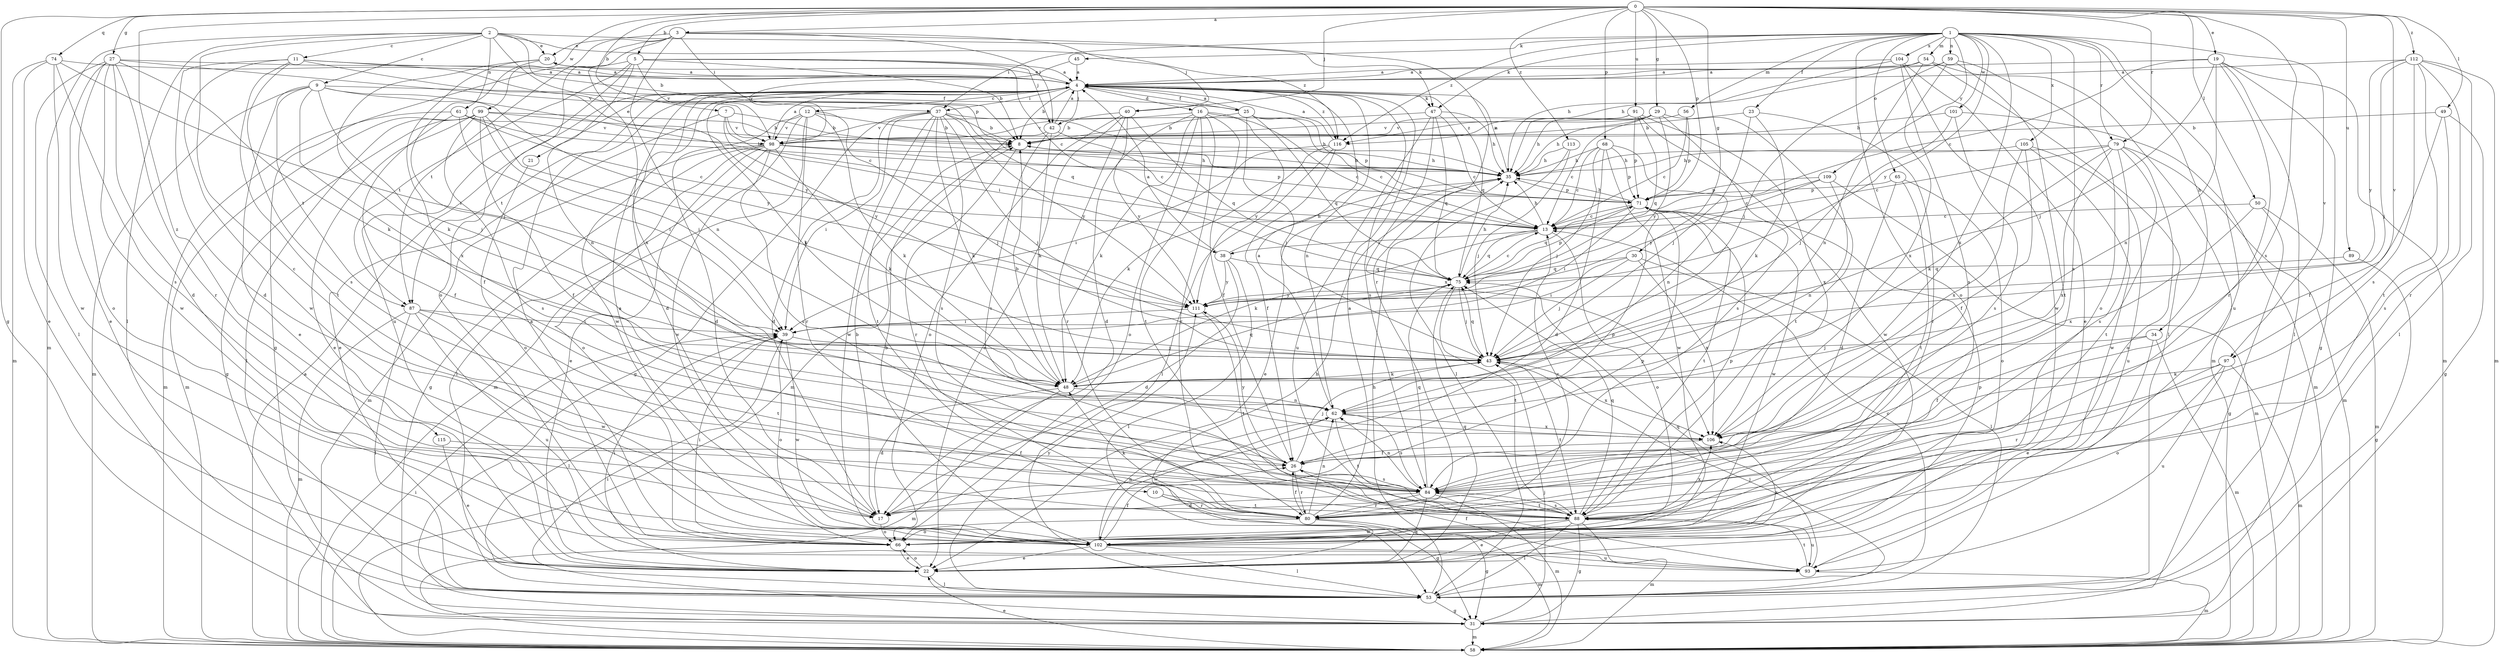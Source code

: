 strict digraph  {
0;
1;
2;
3;
4;
5;
7;
8;
9;
10;
11;
12;
13;
16;
17;
19;
20;
21;
22;
23;
25;
26;
27;
29;
30;
31;
34;
35;
37;
38;
39;
40;
42;
43;
45;
47;
48;
49;
50;
53;
54;
56;
58;
59;
61;
62;
65;
66;
68;
71;
74;
75;
79;
80;
84;
87;
88;
89;
91;
93;
97;
98;
99;
101;
102;
104;
105;
106;
109;
111;
112;
113;
115;
116;
0 -> 3  [label=a];
0 -> 5  [label=b];
0 -> 7  [label=b];
0 -> 19  [label=e];
0 -> 27  [label=g];
0 -> 29  [label=g];
0 -> 30  [label=g];
0 -> 31  [label=g];
0 -> 40  [label=j];
0 -> 49  [label=l];
0 -> 50  [label=l];
0 -> 68  [label=p];
0 -> 71  [label=p];
0 -> 74  [label=q];
0 -> 79  [label=r];
0 -> 84  [label=s];
0 -> 89  [label=u];
0 -> 91  [label=u];
0 -> 97  [label=v];
0 -> 99  [label=w];
0 -> 112  [label=z];
0 -> 113  [label=z];
0 -> 115  [label=z];
1 -> 23  [label=f];
1 -> 34  [label=h];
1 -> 37  [label=i];
1 -> 45  [label=k];
1 -> 47  [label=k];
1 -> 54  [label=m];
1 -> 56  [label=m];
1 -> 59  [label=n];
1 -> 65  [label=o];
1 -> 66  [label=o];
1 -> 79  [label=r];
1 -> 84  [label=s];
1 -> 93  [label=u];
1 -> 97  [label=v];
1 -> 101  [label=w];
1 -> 104  [label=x];
1 -> 105  [label=x];
1 -> 106  [label=x];
1 -> 109  [label=y];
1 -> 111  [label=y];
1 -> 116  [label=z];
2 -> 8  [label=b];
2 -> 9  [label=c];
2 -> 10  [label=c];
2 -> 11  [label=c];
2 -> 20  [label=e];
2 -> 47  [label=k];
2 -> 53  [label=l];
2 -> 58  [label=m];
2 -> 61  [label=n];
2 -> 71  [label=p];
2 -> 116  [label=z];
3 -> 20  [label=e];
3 -> 37  [label=i];
3 -> 40  [label=j];
3 -> 42  [label=j];
3 -> 62  [label=n];
3 -> 66  [label=o];
3 -> 80  [label=r];
3 -> 87  [label=t];
3 -> 106  [label=x];
4 -> 8  [label=b];
4 -> 12  [label=c];
4 -> 16  [label=d];
4 -> 17  [label=d];
4 -> 20  [label=e];
4 -> 21  [label=e];
4 -> 25  [label=f];
4 -> 37  [label=i];
4 -> 42  [label=j];
4 -> 47  [label=k];
4 -> 48  [label=k];
4 -> 62  [label=n];
4 -> 75  [label=q];
4 -> 84  [label=s];
4 -> 87  [label=t];
4 -> 102  [label=w];
4 -> 116  [label=z];
5 -> 4  [label=a];
5 -> 8  [label=b];
5 -> 13  [label=c];
5 -> 31  [label=g];
5 -> 42  [label=j];
5 -> 62  [label=n];
5 -> 87  [label=t];
5 -> 93  [label=u];
5 -> 98  [label=v];
7 -> 8  [label=b];
7 -> 22  [label=e];
7 -> 38  [label=i];
7 -> 98  [label=v];
7 -> 111  [label=y];
8 -> 35  [label=h];
8 -> 80  [label=r];
9 -> 13  [label=c];
9 -> 22  [label=e];
9 -> 25  [label=f];
9 -> 26  [label=f];
9 -> 43  [label=j];
9 -> 58  [label=m];
9 -> 87  [label=t];
9 -> 111  [label=y];
10 -> 31  [label=g];
10 -> 80  [label=r];
10 -> 88  [label=t];
11 -> 4  [label=a];
11 -> 17  [label=d];
11 -> 75  [label=q];
11 -> 84  [label=s];
11 -> 88  [label=t];
11 -> 102  [label=w];
11 -> 111  [label=y];
12 -> 8  [label=b];
12 -> 17  [label=d];
12 -> 43  [label=j];
12 -> 48  [label=k];
12 -> 58  [label=m];
12 -> 80  [label=r];
12 -> 98  [label=v];
12 -> 102  [label=w];
13 -> 35  [label=h];
13 -> 38  [label=i];
13 -> 48  [label=k];
13 -> 66  [label=o];
13 -> 75  [label=q];
16 -> 13  [label=c];
16 -> 17  [label=d];
16 -> 26  [label=f];
16 -> 48  [label=k];
16 -> 66  [label=o];
16 -> 80  [label=r];
16 -> 88  [label=t];
16 -> 98  [label=v];
16 -> 111  [label=y];
17 -> 4  [label=a];
17 -> 8  [label=b];
17 -> 66  [label=o];
17 -> 71  [label=p];
19 -> 4  [label=a];
19 -> 13  [label=c];
19 -> 31  [label=g];
19 -> 43  [label=j];
19 -> 53  [label=l];
19 -> 58  [label=m];
19 -> 62  [label=n];
19 -> 80  [label=r];
20 -> 4  [label=a];
20 -> 43  [label=j];
20 -> 48  [label=k];
20 -> 106  [label=x];
21 -> 66  [label=o];
22 -> 35  [label=h];
22 -> 39  [label=i];
22 -> 53  [label=l];
22 -> 66  [label=o];
22 -> 71  [label=p];
22 -> 75  [label=q];
23 -> 8  [label=b];
23 -> 43  [label=j];
23 -> 48  [label=k];
23 -> 80  [label=r];
25 -> 4  [label=a];
25 -> 8  [label=b];
25 -> 13  [label=c];
25 -> 43  [label=j];
25 -> 71  [label=p];
25 -> 75  [label=q];
26 -> 43  [label=j];
26 -> 71  [label=p];
26 -> 80  [label=r];
26 -> 84  [label=s];
26 -> 111  [label=y];
27 -> 4  [label=a];
27 -> 17  [label=d];
27 -> 22  [label=e];
27 -> 48  [label=k];
27 -> 53  [label=l];
27 -> 66  [label=o];
27 -> 80  [label=r];
27 -> 98  [label=v];
27 -> 102  [label=w];
29 -> 13  [label=c];
29 -> 35  [label=h];
29 -> 84  [label=s];
29 -> 88  [label=t];
29 -> 98  [label=v];
29 -> 111  [label=y];
29 -> 116  [label=z];
30 -> 39  [label=i];
30 -> 43  [label=j];
30 -> 53  [label=l];
30 -> 75  [label=q];
30 -> 106  [label=x];
31 -> 39  [label=i];
31 -> 43  [label=j];
31 -> 58  [label=m];
34 -> 22  [label=e];
34 -> 26  [label=f];
34 -> 43  [label=j];
34 -> 58  [label=m];
35 -> 4  [label=a];
35 -> 8  [label=b];
35 -> 22  [label=e];
35 -> 71  [label=p];
37 -> 8  [label=b];
37 -> 17  [label=d];
37 -> 31  [label=g];
37 -> 35  [label=h];
37 -> 39  [label=i];
37 -> 43  [label=j];
37 -> 48  [label=k];
37 -> 84  [label=s];
37 -> 88  [label=t];
37 -> 102  [label=w];
37 -> 111  [label=y];
38 -> 4  [label=a];
38 -> 17  [label=d];
38 -> 35  [label=h];
38 -> 53  [label=l];
38 -> 75  [label=q];
38 -> 111  [label=y];
39 -> 43  [label=j];
39 -> 53  [label=l];
39 -> 66  [label=o];
39 -> 102  [label=w];
40 -> 8  [label=b];
40 -> 22  [label=e];
40 -> 66  [label=o];
40 -> 75  [label=q];
40 -> 80  [label=r];
40 -> 111  [label=y];
42 -> 4  [label=a];
42 -> 13  [label=c];
42 -> 48  [label=k];
42 -> 58  [label=m];
42 -> 84  [label=s];
43 -> 48  [label=k];
43 -> 75  [label=q];
43 -> 88  [label=t];
43 -> 106  [label=x];
45 -> 4  [label=a];
45 -> 98  [label=v];
47 -> 13  [label=c];
47 -> 35  [label=h];
47 -> 75  [label=q];
47 -> 93  [label=u];
47 -> 98  [label=v];
47 -> 106  [label=x];
48 -> 8  [label=b];
48 -> 17  [label=d];
48 -> 58  [label=m];
48 -> 62  [label=n];
48 -> 75  [label=q];
49 -> 8  [label=b];
49 -> 26  [label=f];
49 -> 31  [label=g];
49 -> 84  [label=s];
50 -> 13  [label=c];
50 -> 31  [label=g];
50 -> 58  [label=m];
50 -> 106  [label=x];
53 -> 13  [label=c];
53 -> 31  [label=g];
53 -> 35  [label=h];
53 -> 43  [label=j];
53 -> 111  [label=y];
54 -> 4  [label=a];
54 -> 35  [label=h];
54 -> 53  [label=l];
54 -> 58  [label=m];
54 -> 62  [label=n];
56 -> 13  [label=c];
56 -> 71  [label=p];
56 -> 116  [label=z];
58 -> 4  [label=a];
58 -> 22  [label=e];
58 -> 39  [label=i];
59 -> 4  [label=a];
59 -> 43  [label=j];
59 -> 66  [label=o];
59 -> 88  [label=t];
59 -> 106  [label=x];
61 -> 13  [label=c];
61 -> 26  [label=f];
61 -> 35  [label=h];
61 -> 39  [label=i];
61 -> 58  [label=m];
61 -> 98  [label=v];
62 -> 4  [label=a];
62 -> 84  [label=s];
62 -> 88  [label=t];
62 -> 102  [label=w];
62 -> 106  [label=x];
65 -> 17  [label=d];
65 -> 66  [label=o];
65 -> 71  [label=p];
65 -> 88  [label=t];
66 -> 4  [label=a];
66 -> 22  [label=e];
66 -> 39  [label=i];
68 -> 13  [label=c];
68 -> 17  [label=d];
68 -> 35  [label=h];
68 -> 43  [label=j];
68 -> 62  [label=n];
68 -> 71  [label=p];
68 -> 102  [label=w];
71 -> 13  [label=c];
71 -> 35  [label=h];
71 -> 39  [label=i];
71 -> 75  [label=q];
71 -> 88  [label=t];
71 -> 102  [label=w];
74 -> 4  [label=a];
74 -> 22  [label=e];
74 -> 39  [label=i];
74 -> 58  [label=m];
74 -> 84  [label=s];
74 -> 102  [label=w];
75 -> 13  [label=c];
75 -> 35  [label=h];
75 -> 43  [label=j];
75 -> 71  [label=p];
75 -> 88  [label=t];
75 -> 111  [label=y];
79 -> 13  [label=c];
79 -> 35  [label=h];
79 -> 48  [label=k];
79 -> 58  [label=m];
79 -> 66  [label=o];
79 -> 84  [label=s];
79 -> 88  [label=t];
79 -> 106  [label=x];
80 -> 4  [label=a];
80 -> 13  [label=c];
80 -> 26  [label=f];
80 -> 31  [label=g];
80 -> 48  [label=k];
80 -> 58  [label=m];
80 -> 62  [label=n];
80 -> 66  [label=o];
84 -> 17  [label=d];
84 -> 22  [label=e];
84 -> 58  [label=m];
84 -> 62  [label=n];
84 -> 75  [label=q];
84 -> 80  [label=r];
84 -> 88  [label=t];
87 -> 39  [label=i];
87 -> 53  [label=l];
87 -> 58  [label=m];
87 -> 88  [label=t];
87 -> 93  [label=u];
87 -> 102  [label=w];
88 -> 22  [label=e];
88 -> 31  [label=g];
88 -> 53  [label=l];
88 -> 58  [label=m];
88 -> 71  [label=p];
88 -> 75  [label=q];
88 -> 84  [label=s];
88 -> 93  [label=u];
88 -> 102  [label=w];
88 -> 106  [label=x];
89 -> 31  [label=g];
89 -> 75  [label=q];
91 -> 35  [label=h];
91 -> 71  [label=p];
91 -> 75  [label=q];
91 -> 98  [label=v];
91 -> 102  [label=w];
91 -> 106  [label=x];
93 -> 26  [label=f];
93 -> 58  [label=m];
93 -> 75  [label=q];
93 -> 88  [label=t];
97 -> 48  [label=k];
97 -> 58  [label=m];
97 -> 66  [label=o];
97 -> 80  [label=r];
97 -> 93  [label=u];
98 -> 4  [label=a];
98 -> 22  [label=e];
98 -> 31  [label=g];
98 -> 35  [label=h];
98 -> 48  [label=k];
98 -> 53  [label=l];
98 -> 58  [label=m];
98 -> 66  [label=o];
98 -> 71  [label=p];
98 -> 84  [label=s];
99 -> 8  [label=b];
99 -> 22  [label=e];
99 -> 26  [label=f];
99 -> 31  [label=g];
99 -> 35  [label=h];
99 -> 39  [label=i];
99 -> 43  [label=j];
99 -> 53  [label=l];
99 -> 58  [label=m];
99 -> 84  [label=s];
101 -> 8  [label=b];
101 -> 43  [label=j];
101 -> 58  [label=m];
101 -> 84  [label=s];
102 -> 8  [label=b];
102 -> 22  [label=e];
102 -> 26  [label=f];
102 -> 53  [label=l];
102 -> 62  [label=n];
102 -> 93  [label=u];
102 -> 106  [label=x];
104 -> 4  [label=a];
104 -> 22  [label=e];
104 -> 35  [label=h];
104 -> 84  [label=s];
104 -> 102  [label=w];
105 -> 26  [label=f];
105 -> 35  [label=h];
105 -> 93  [label=u];
105 -> 102  [label=w];
105 -> 106  [label=x];
106 -> 26  [label=f];
109 -> 13  [label=c];
109 -> 58  [label=m];
109 -> 62  [label=n];
109 -> 71  [label=p];
109 -> 111  [label=y];
111 -> 39  [label=i];
111 -> 88  [label=t];
112 -> 4  [label=a];
112 -> 43  [label=j];
112 -> 53  [label=l];
112 -> 58  [label=m];
112 -> 80  [label=r];
112 -> 84  [label=s];
112 -> 88  [label=t];
112 -> 111  [label=y];
113 -> 35  [label=h];
113 -> 43  [label=j];
113 -> 53  [label=l];
115 -> 22  [label=e];
115 -> 26  [label=f];
116 -> 4  [label=a];
116 -> 26  [label=f];
116 -> 39  [label=i];
116 -> 48  [label=k];
116 -> 53  [label=l];
}
